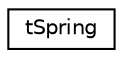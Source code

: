 digraph "Graphical Class Hierarchy"
{
  edge [fontname="Helvetica",fontsize="10",labelfontname="Helvetica",labelfontsize="10"];
  node [fontname="Helvetica",fontsize="10",shape=record];
  rankdir="LR";
  Node1 [label="tSpring",height=0.2,width=0.4,color="black", fillcolor="white", style="filled",URL="$structt_spring.html"];
}
